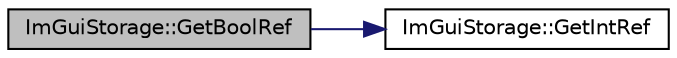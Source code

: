 digraph "ImGuiStorage::GetBoolRef"
{
 // LATEX_PDF_SIZE
  edge [fontname="Helvetica",fontsize="10",labelfontname="Helvetica",labelfontsize="10"];
  node [fontname="Helvetica",fontsize="10",shape=record];
  rankdir="LR";
  Node1 [label="ImGuiStorage::GetBoolRef",height=0.2,width=0.4,color="black", fillcolor="grey75", style="filled", fontcolor="black",tooltip=" "];
  Node1 -> Node2 [color="midnightblue",fontsize="10",style="solid"];
  Node2 [label="ImGuiStorage::GetIntRef",height=0.2,width=0.4,color="black", fillcolor="white", style="filled",URL="$struct_im_gui_storage.html#a28673fa7839263f3066ccb8e93e748a9",tooltip=" "];
}
